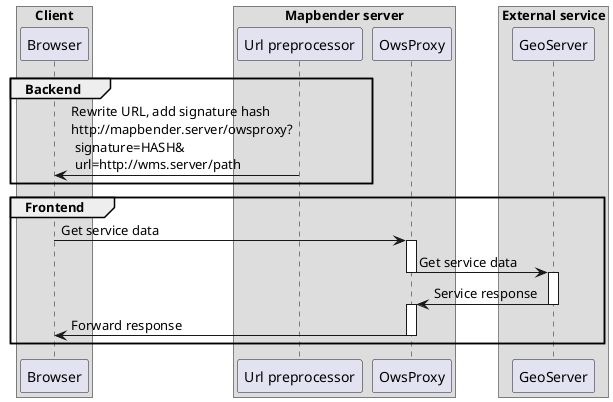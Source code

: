 @startuml


box "Client"
	participant Browser
end box

box "Mapbender server"
	participant "Url preprocessor"
	participant OwsProxy
end box

box "External service"
	participant GeoServer
end box

group Backend
    "Url preprocessor" -> Browser: Rewrite URL, add signature hash\nhttp://mapbender.server/owsproxy?\n signature=HASH&\n url=http://wms.server/path
end

group Frontend
  Browser -> OwsProxy: Get service data
  activate OwsProxy
  OwsProxy -> GeoServer: Get service data
  deactivate OwsProxy
  activate GeoServer
  GeoServer -> OwsProxy: Service response
  deactivate GeoServer
  activate OwsProxy
  OwsProxy -> Browser: Forward response
  deactivate OwsProxy
end

@enduml
